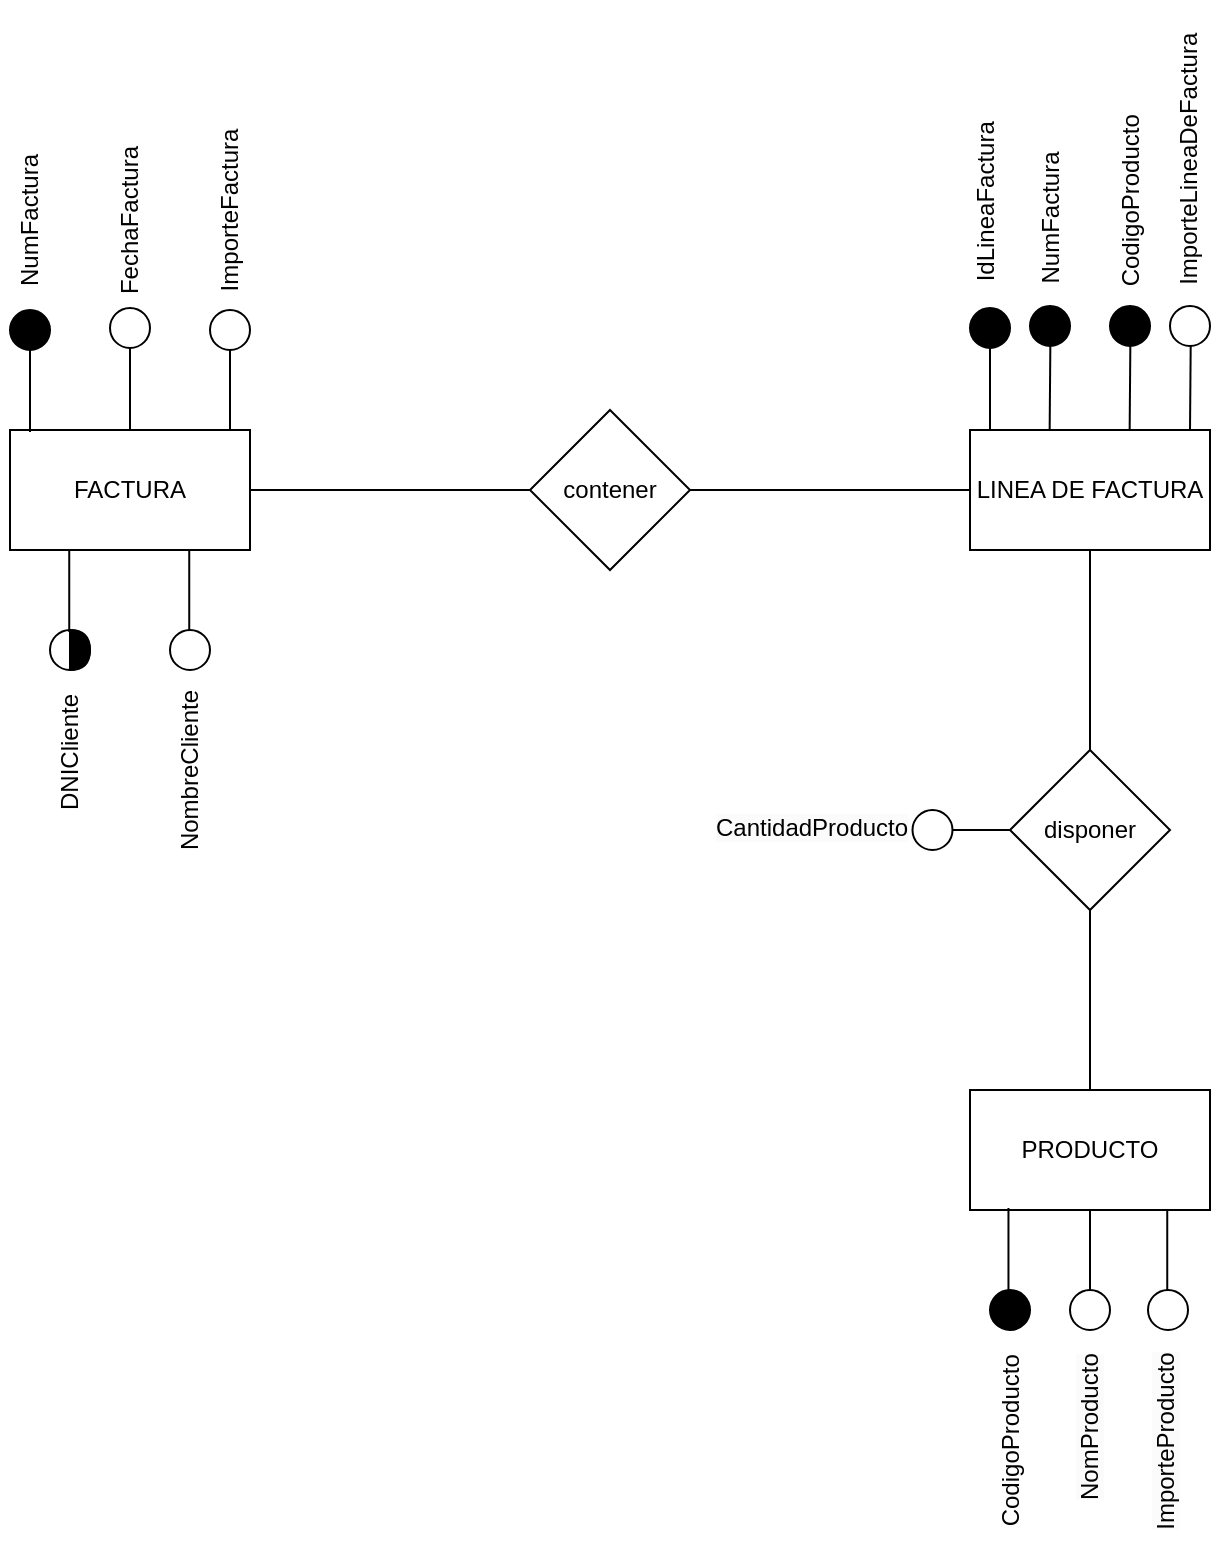<mxfile version="24.8.4">
  <diagram name="Page-1" id="mKB1FD7oYi6oJFY-MThe">
    <mxGraphModel dx="1195" dy="654" grid="1" gridSize="10" guides="1" tooltips="1" connect="1" arrows="1" fold="1" page="1" pageScale="1" pageWidth="850" pageHeight="1100" math="0" shadow="0">
      <root>
        <mxCell id="0" />
        <mxCell id="1" parent="0" />
        <mxCell id="t2_muGHGEYKVTrrBP8fU-1" value="FACTURA" style="rounded=0;whiteSpace=wrap;html=1;" vertex="1" parent="1">
          <mxGeometry x="90" y="270" width="120" height="60" as="geometry" />
        </mxCell>
        <mxCell id="t2_muGHGEYKVTrrBP8fU-2" value="LINEA DE FACTURA" style="rounded=0;whiteSpace=wrap;html=1;" vertex="1" parent="1">
          <mxGeometry x="570" y="270" width="120" height="60" as="geometry" />
        </mxCell>
        <mxCell id="t2_muGHGEYKVTrrBP8fU-3" value="PRODUCTO" style="rounded=0;whiteSpace=wrap;html=1;" vertex="1" parent="1">
          <mxGeometry x="570" y="600" width="120" height="60" as="geometry" />
        </mxCell>
        <mxCell id="t2_muGHGEYKVTrrBP8fU-4" value="" style="endArrow=none;html=1;rounded=0;entryX=0.5;entryY=1;entryDx=0;entryDy=0;exitX=0.5;exitY=0;exitDx=0;exitDy=0;" edge="1" parent="1" source="t2_muGHGEYKVTrrBP8fU-8" target="t2_muGHGEYKVTrrBP8fU-2">
          <mxGeometry width="50" height="50" relative="1" as="geometry">
            <mxPoint x="380" y="540" as="sourcePoint" />
            <mxPoint x="430" y="490" as="targetPoint" />
          </mxGeometry>
        </mxCell>
        <mxCell id="t2_muGHGEYKVTrrBP8fU-5" value="" style="endArrow=none;html=1;rounded=0;entryX=0;entryY=0.5;entryDx=0;entryDy=0;exitX=1;exitY=0.5;exitDx=0;exitDy=0;" edge="1" parent="1" source="t2_muGHGEYKVTrrBP8fU-6" target="t2_muGHGEYKVTrrBP8fU-2">
          <mxGeometry width="50" height="50" relative="1" as="geometry">
            <mxPoint x="380" y="540" as="sourcePoint" />
            <mxPoint x="430" y="490" as="targetPoint" />
          </mxGeometry>
        </mxCell>
        <mxCell id="t2_muGHGEYKVTrrBP8fU-7" value="" style="endArrow=none;html=1;rounded=0;entryX=0;entryY=0.5;entryDx=0;entryDy=0;exitX=1;exitY=0.5;exitDx=0;exitDy=0;" edge="1" parent="1" source="t2_muGHGEYKVTrrBP8fU-1" target="t2_muGHGEYKVTrrBP8fU-6">
          <mxGeometry width="50" height="50" relative="1" as="geometry">
            <mxPoint x="210" y="300" as="sourcePoint" />
            <mxPoint x="570" y="300" as="targetPoint" />
          </mxGeometry>
        </mxCell>
        <mxCell id="t2_muGHGEYKVTrrBP8fU-6" value="contener" style="rhombus;whiteSpace=wrap;html=1;" vertex="1" parent="1">
          <mxGeometry x="350" y="260" width="80" height="80" as="geometry" />
        </mxCell>
        <mxCell id="t2_muGHGEYKVTrrBP8fU-9" value="" style="endArrow=none;html=1;rounded=0;entryX=0.5;entryY=1;entryDx=0;entryDy=0;exitX=0.5;exitY=0;exitDx=0;exitDy=0;" edge="1" parent="1" source="t2_muGHGEYKVTrrBP8fU-3" target="t2_muGHGEYKVTrrBP8fU-8">
          <mxGeometry width="50" height="50" relative="1" as="geometry">
            <mxPoint x="630" y="600" as="sourcePoint" />
            <mxPoint x="630" y="330" as="targetPoint" />
          </mxGeometry>
        </mxCell>
        <mxCell id="t2_muGHGEYKVTrrBP8fU-8" value="disponer" style="rhombus;whiteSpace=wrap;html=1;" vertex="1" parent="1">
          <mxGeometry x="590" y="430" width="80" height="80" as="geometry" />
        </mxCell>
        <mxCell id="t2_muGHGEYKVTrrBP8fU-10" value="" style="ellipse;whiteSpace=wrap;html=1;aspect=fixed;fillColor=#000000;" vertex="1" parent="1">
          <mxGeometry x="90" y="210" width="20" height="20" as="geometry" />
        </mxCell>
        <mxCell id="t2_muGHGEYKVTrrBP8fU-11" value="" style="endArrow=none;html=1;rounded=0;entryX=0.5;entryY=1;entryDx=0;entryDy=0;" edge="1" parent="1" target="t2_muGHGEYKVTrrBP8fU-10">
          <mxGeometry width="50" height="50" relative="1" as="geometry">
            <mxPoint x="100" y="271" as="sourcePoint" />
            <mxPoint x="430" y="380" as="targetPoint" />
          </mxGeometry>
        </mxCell>
        <mxCell id="t2_muGHGEYKVTrrBP8fU-12" value="NumFactura" style="text;html=1;align=center;verticalAlign=middle;whiteSpace=wrap;rounded=0;rotation=-90;" vertex="1" parent="1">
          <mxGeometry x="60" y="150" width="80" height="30" as="geometry" />
        </mxCell>
        <mxCell id="t2_muGHGEYKVTrrBP8fU-14" value="" style="ellipse;whiteSpace=wrap;html=1;aspect=fixed;fillColor=#ffffff;" vertex="1" parent="1">
          <mxGeometry x="140" y="209" width="20" height="20" as="geometry" />
        </mxCell>
        <mxCell id="t2_muGHGEYKVTrrBP8fU-15" value="" style="endArrow=none;html=1;rounded=0;" edge="1" parent="1" target="t2_muGHGEYKVTrrBP8fU-14">
          <mxGeometry width="50" height="50" relative="1" as="geometry">
            <mxPoint x="150" y="270" as="sourcePoint" />
            <mxPoint x="480" y="379" as="targetPoint" />
          </mxGeometry>
        </mxCell>
        <mxCell id="t2_muGHGEYKVTrrBP8fU-16" value="" style="ellipse;whiteSpace=wrap;html=1;aspect=fixed;" vertex="1" parent="1">
          <mxGeometry x="190" y="210" width="20" height="20" as="geometry" />
        </mxCell>
        <mxCell id="t2_muGHGEYKVTrrBP8fU-17" value="" style="endArrow=none;html=1;rounded=0;entryX=0.5;entryY=1;entryDx=0;entryDy=0;" edge="1" parent="1" target="t2_muGHGEYKVTrrBP8fU-16">
          <mxGeometry width="50" height="50" relative="1" as="geometry">
            <mxPoint x="200" y="270" as="sourcePoint" />
            <mxPoint x="530" y="380" as="targetPoint" />
          </mxGeometry>
        </mxCell>
        <mxCell id="t2_muGHGEYKVTrrBP8fU-19" value="FechaFactura" style="text;html=1;align=center;verticalAlign=middle;whiteSpace=wrap;rounded=0;rotation=-90;" vertex="1" parent="1">
          <mxGeometry x="110" y="150" width="80" height="30" as="geometry" />
        </mxCell>
        <mxCell id="t2_muGHGEYKVTrrBP8fU-20" value="ImporteFactura" style="text;html=1;align=center;verticalAlign=middle;whiteSpace=wrap;rounded=0;rotation=-90;" vertex="1" parent="1">
          <mxGeometry x="155" y="145" width="90" height="30" as="geometry" />
        </mxCell>
        <mxCell id="t2_muGHGEYKVTrrBP8fU-21" value="" style="ellipse;whiteSpace=wrap;html=1;aspect=fixed;fillColor=#ffffff;" vertex="1" parent="1">
          <mxGeometry x="110" y="370" width="20" height="20" as="geometry" />
        </mxCell>
        <mxCell id="t2_muGHGEYKVTrrBP8fU-22" value="" style="endArrow=none;html=1;rounded=0;" edge="1" parent="1">
          <mxGeometry width="50" height="50" relative="1" as="geometry">
            <mxPoint x="119.62" y="371" as="sourcePoint" />
            <mxPoint x="119.62" y="330" as="targetPoint" />
          </mxGeometry>
        </mxCell>
        <mxCell id="t2_muGHGEYKVTrrBP8fU-24" value="" style="endArrow=none;html=1;rounded=0;" edge="1" parent="1">
          <mxGeometry width="50" height="50" relative="1" as="geometry">
            <mxPoint x="179.62" y="371" as="sourcePoint" />
            <mxPoint x="179.62" y="330" as="targetPoint" />
          </mxGeometry>
        </mxCell>
        <mxCell id="t2_muGHGEYKVTrrBP8fU-25" value="DNICliente" style="text;html=1;align=center;verticalAlign=middle;whiteSpace=wrap;rounded=0;rotation=-90;" vertex="1" parent="1">
          <mxGeometry x="80" y="416" width="80" height="30" as="geometry" />
        </mxCell>
        <mxCell id="t2_muGHGEYKVTrrBP8fU-26" value="NombreCliente" style="text;html=1;align=center;verticalAlign=middle;whiteSpace=wrap;rounded=0;rotation=-90;" vertex="1" parent="1">
          <mxGeometry x="130" y="425" width="100" height="30" as="geometry" />
        </mxCell>
        <mxCell id="t2_muGHGEYKVTrrBP8fU-27" value="" style="ellipse;whiteSpace=wrap;html=1;aspect=fixed;fillColor=#000000;" vertex="1" parent="1">
          <mxGeometry x="570" y="209" width="20" height="20" as="geometry" />
        </mxCell>
        <mxCell id="t2_muGHGEYKVTrrBP8fU-28" value="" style="endArrow=none;html=1;rounded=0;entryX=0.5;entryY=1;entryDx=0;entryDy=0;" edge="1" parent="1" target="t2_muGHGEYKVTrrBP8fU-27">
          <mxGeometry width="50" height="50" relative="1" as="geometry">
            <mxPoint x="580" y="270" as="sourcePoint" />
            <mxPoint x="910" y="379" as="targetPoint" />
          </mxGeometry>
        </mxCell>
        <mxCell id="t2_muGHGEYKVTrrBP8fU-29" value="" style="ellipse;whiteSpace=wrap;html=1;aspect=fixed;fillColor=#000000;" vertex="1" parent="1">
          <mxGeometry x="600" y="208" width="20" height="20" as="geometry" />
        </mxCell>
        <mxCell id="t2_muGHGEYKVTrrBP8fU-30" value="" style="endArrow=none;html=1;rounded=0;" edge="1" parent="1">
          <mxGeometry width="50" height="50" relative="1" as="geometry">
            <mxPoint x="609.83" y="270" as="sourcePoint" />
            <mxPoint x="610.173" y="227.999" as="targetPoint" />
          </mxGeometry>
        </mxCell>
        <mxCell id="t2_muGHGEYKVTrrBP8fU-33" value="IdLineaFactura" style="text;html=1;align=center;verticalAlign=middle;whiteSpace=wrap;rounded=0;rotation=-90;" vertex="1" parent="1">
          <mxGeometry x="528.13" y="140.63" width="98.75" height="30" as="geometry" />
        </mxCell>
        <mxCell id="t2_muGHGEYKVTrrBP8fU-35" value="CodigoProducto" style="text;html=1;align=center;verticalAlign=middle;whiteSpace=wrap;rounded=0;rotation=-90;" vertex="1" parent="1">
          <mxGeometry x="592.5" y="140.63" width="115" height="30" as="geometry" />
        </mxCell>
        <mxCell id="t2_muGHGEYKVTrrBP8fU-36" value="" style="ellipse;whiteSpace=wrap;html=1;aspect=fixed;fillColor=#000000;" vertex="1" parent="1">
          <mxGeometry x="580" y="700" width="20" height="20" as="geometry" />
        </mxCell>
        <mxCell id="t2_muGHGEYKVTrrBP8fU-37" value="" style="endArrow=none;html=1;rounded=0;entryX=0.5;entryY=1;entryDx=0;entryDy=0;" edge="1" parent="1">
          <mxGeometry width="50" height="50" relative="1" as="geometry">
            <mxPoint x="589.23" y="700" as="sourcePoint" />
            <mxPoint x="589.23" y="659" as="targetPoint" />
          </mxGeometry>
        </mxCell>
        <mxCell id="t2_muGHGEYKVTrrBP8fU-40" value="" style="endArrow=none;html=1;rounded=0;entryX=0.5;entryY=1;entryDx=0;entryDy=0;" edge="1" parent="1">
          <mxGeometry width="50" height="50" relative="1" as="geometry">
            <mxPoint x="668.62" y="701" as="sourcePoint" />
            <mxPoint x="668.62" y="660" as="targetPoint" />
          </mxGeometry>
        </mxCell>
        <mxCell id="t2_muGHGEYKVTrrBP8fU-39" value="" style="ellipse;whiteSpace=wrap;html=1;aspect=fixed;" vertex="1" parent="1">
          <mxGeometry x="659" y="700" width="20" height="20" as="geometry" />
        </mxCell>
        <mxCell id="t2_muGHGEYKVTrrBP8fU-41" value="CodigoProducto" style="text;html=1;align=center;verticalAlign=middle;whiteSpace=wrap;rounded=0;rotation=-90;" vertex="1" parent="1">
          <mxGeometry x="541.25" y="760" width="98.75" height="30" as="geometry" />
        </mxCell>
        <mxCell id="t2_muGHGEYKVTrrBP8fU-42" value="&lt;span style=&quot;color: rgb(0, 0, 0); font-family: Helvetica; font-size: 12px; font-style: normal; font-variant-ligatures: normal; font-variant-caps: normal; font-weight: 400; letter-spacing: normal; orphans: 2; text-align: center; text-indent: 0px; text-transform: none; widows: 2; word-spacing: 0px; -webkit-text-stroke-width: 0px; white-space: normal; background-color: rgb(251, 251, 251); text-decoration-thickness: initial; text-decoration-style: initial; text-decoration-color: initial; display: inline !important; float: none;&quot;&gt;NomProducto&lt;/span&gt;" style="text;whiteSpace=wrap;html=1;rotation=-90;" vertex="1" parent="1">
          <mxGeometry x="593" y="744" width="86" height="40" as="geometry" />
        </mxCell>
        <mxCell id="t2_muGHGEYKVTrrBP8fU-44" value="" style="ellipse;whiteSpace=wrap;html=1;aspect=fixed;" vertex="1" parent="1">
          <mxGeometry x="620" y="700" width="20" height="20" as="geometry" />
        </mxCell>
        <mxCell id="t2_muGHGEYKVTrrBP8fU-45" value="" style="endArrow=none;html=1;rounded=0;entryX=0.5;entryY=1;entryDx=0;entryDy=0;exitX=0.5;exitY=0;exitDx=0;exitDy=0;" edge="1" parent="1" source="t2_muGHGEYKVTrrBP8fU-44" target="t2_muGHGEYKVTrrBP8fU-3">
          <mxGeometry width="50" height="50" relative="1" as="geometry">
            <mxPoint x="670" y="510" as="sourcePoint" />
            <mxPoint x="670" y="469" as="targetPoint" />
          </mxGeometry>
        </mxCell>
        <mxCell id="t2_muGHGEYKVTrrBP8fU-47" value="&lt;span style=&quot;color: rgb(0, 0, 0); font-family: Helvetica; font-size: 12px; font-style: normal; font-variant-ligatures: normal; font-variant-caps: normal; font-weight: 400; letter-spacing: normal; orphans: 2; text-align: center; text-indent: 0px; text-transform: none; widows: 2; word-spacing: 0px; -webkit-text-stroke-width: 0px; white-space: normal; background-color: rgb(251, 251, 251); text-decoration-thickness: initial; text-decoration-style: initial; text-decoration-color: initial; display: inline !important; float: none;&quot;&gt;ImporteProducto&lt;/span&gt;" style="text;whiteSpace=wrap;html=1;rotation=-90;" vertex="1" parent="1">
          <mxGeometry x="626.88" y="755" width="94" height="40" as="geometry" />
        </mxCell>
        <mxCell id="t2_muGHGEYKVTrrBP8fU-49" value="" style="endArrow=none;html=1;rounded=0;entryX=0;entryY=0.5;entryDx=0;entryDy=0;" edge="1" parent="1" target="t2_muGHGEYKVTrrBP8fU-8">
          <mxGeometry width="50" height="50" relative="1" as="geometry">
            <mxPoint x="560" y="470" as="sourcePoint" />
            <mxPoint x="610" y="490" as="targetPoint" />
          </mxGeometry>
        </mxCell>
        <mxCell id="t2_muGHGEYKVTrrBP8fU-50" value="&lt;span style=&quot;color: rgb(0, 0, 0); font-family: Helvetica; font-size: 12px; font-style: normal; font-variant-ligatures: normal; font-variant-caps: normal; font-weight: 400; letter-spacing: normal; orphans: 2; text-align: center; text-indent: 0px; text-transform: none; widows: 2; word-spacing: 0px; -webkit-text-stroke-width: 0px; white-space: normal; background-color: rgb(251, 251, 251); text-decoration-thickness: initial; text-decoration-style: initial; text-decoration-color: initial; display: inline !important; float: none;&quot;&gt;CantidadProducto&lt;/span&gt;" style="text;whiteSpace=wrap;html=1;rotation=0;" vertex="1" parent="1">
          <mxGeometry x="441.25" y="455" width="100" height="30" as="geometry" />
        </mxCell>
        <mxCell id="t2_muGHGEYKVTrrBP8fU-48" value="" style="ellipse;whiteSpace=wrap;html=1;aspect=fixed;" vertex="1" parent="1">
          <mxGeometry x="541.25" y="460" width="20" height="20" as="geometry" />
        </mxCell>
        <mxCell id="t2_muGHGEYKVTrrBP8fU-55" value="" style="ellipse;whiteSpace=wrap;html=1;aspect=fixed;fillColor=#000000;" vertex="1" parent="1">
          <mxGeometry x="640" y="208" width="20" height="20" as="geometry" />
        </mxCell>
        <mxCell id="t2_muGHGEYKVTrrBP8fU-57" value="" style="endArrow=none;html=1;rounded=0;" edge="1" parent="1">
          <mxGeometry width="50" height="50" relative="1" as="geometry">
            <mxPoint x="649.83" y="270" as="sourcePoint" />
            <mxPoint x="650.173" y="227.999" as="targetPoint" />
          </mxGeometry>
        </mxCell>
        <mxCell id="t2_muGHGEYKVTrrBP8fU-58" value="" style="endArrow=none;html=1;rounded=0;" edge="1" parent="1">
          <mxGeometry width="50" height="50" relative="1" as="geometry">
            <mxPoint x="680" y="270" as="sourcePoint" />
            <mxPoint x="680.343" y="227.999" as="targetPoint" />
          </mxGeometry>
        </mxCell>
        <mxCell id="t2_muGHGEYKVTrrBP8fU-59" value="" style="ellipse;whiteSpace=wrap;html=1;aspect=fixed;fillColor=#FFFFFF;" vertex="1" parent="1">
          <mxGeometry x="670" y="208" width="20" height="20" as="geometry" />
        </mxCell>
        <mxCell id="t2_muGHGEYKVTrrBP8fU-60" value="NumFactura" style="text;html=1;align=center;verticalAlign=middle;whiteSpace=wrap;rounded=0;rotation=-90;" vertex="1" parent="1">
          <mxGeometry x="568.75" y="149.13" width="83.75" height="30" as="geometry" />
        </mxCell>
        <mxCell id="t2_muGHGEYKVTrrBP8fU-61" value="ImporteLineaDeFactura" style="text;html=1;align=center;verticalAlign=middle;whiteSpace=wrap;rounded=0;rotation=-90;" vertex="1" parent="1">
          <mxGeometry x="601.25" y="119.38" width="157.5" height="30" as="geometry" />
        </mxCell>
        <mxCell id="t2_muGHGEYKVTrrBP8fU-62" value="" style="shape=or;whiteSpace=wrap;html=1;fillColor=#000000;" vertex="1" parent="1">
          <mxGeometry x="120" y="370" width="10" height="20" as="geometry" />
        </mxCell>
        <mxCell id="t2_muGHGEYKVTrrBP8fU-23" value="" style="ellipse;whiteSpace=wrap;html=1;aspect=fixed;fillColor=#ffffff;" vertex="1" parent="1">
          <mxGeometry x="170" y="370" width="20" height="20" as="geometry" />
        </mxCell>
      </root>
    </mxGraphModel>
  </diagram>
</mxfile>
